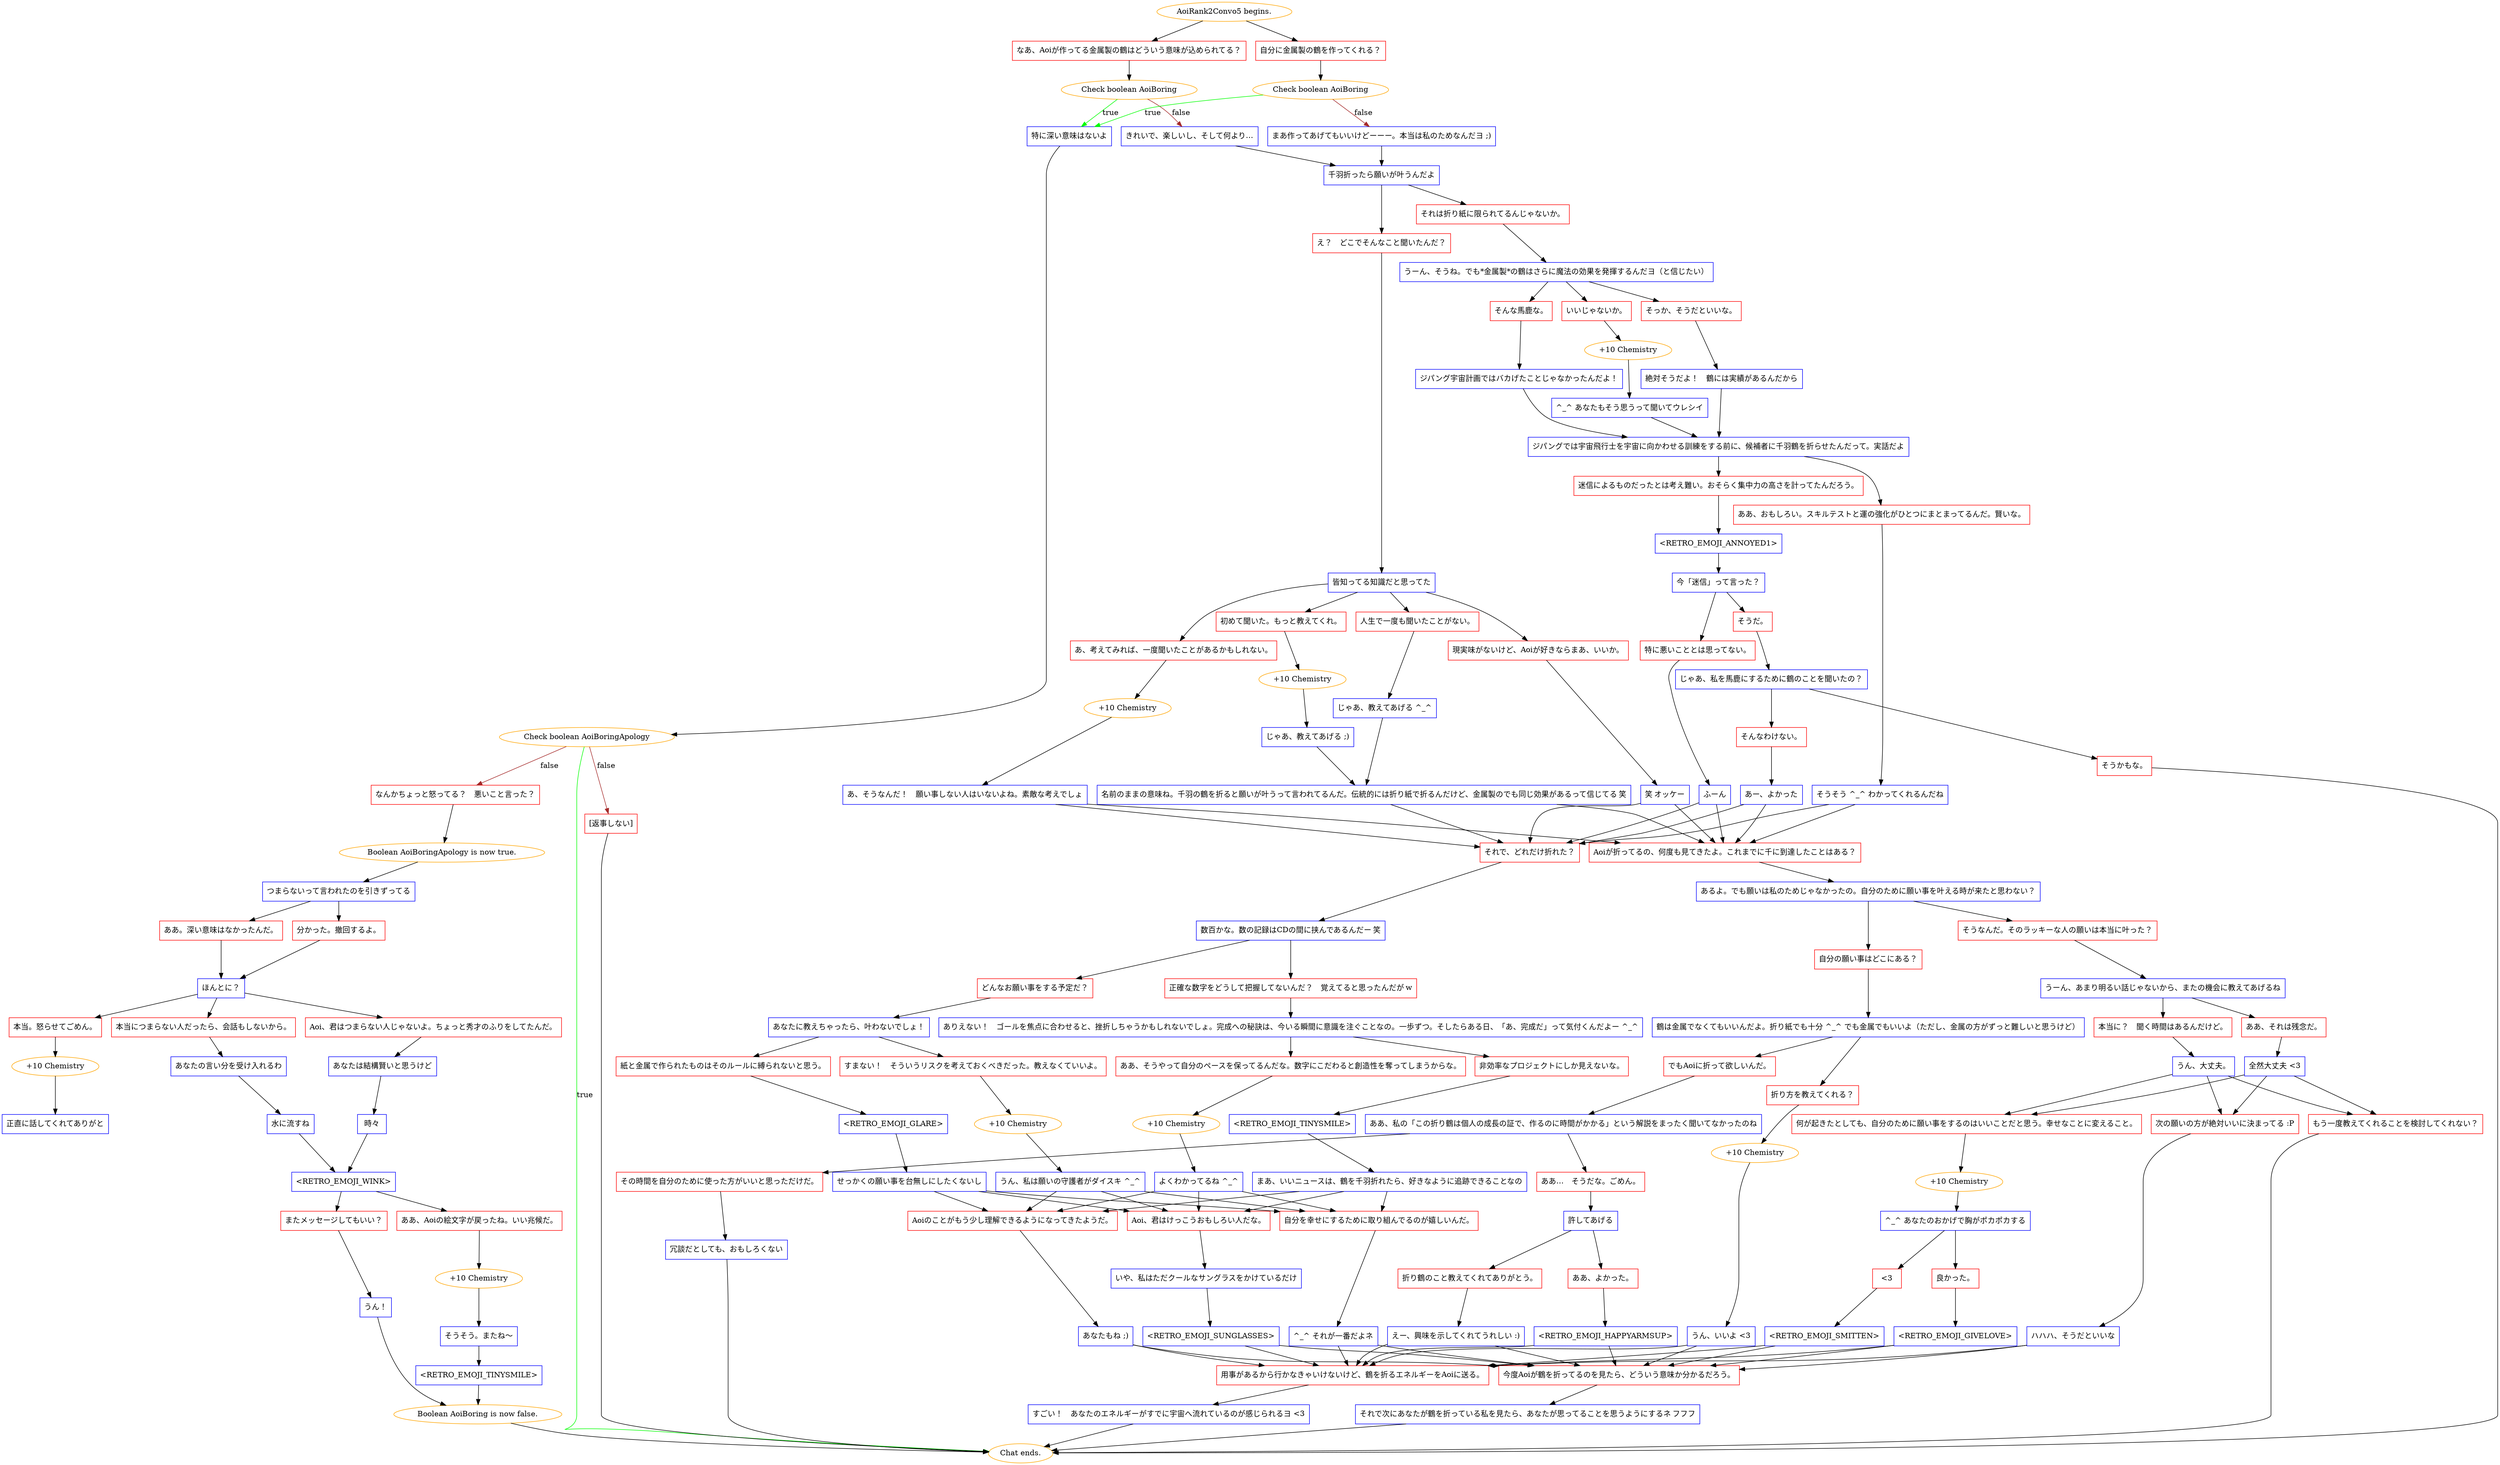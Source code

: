digraph {
	"AoiRank2Convo5 begins." [color=orange];
		"AoiRank2Convo5 begins." -> j1850105884;
		"AoiRank2Convo5 begins." -> j587621495;
	j1850105884 [label="なあ、Aoiが作ってる金属製の鶴はどういう意味が込められてる？",shape=box,color=red];
		j1850105884 -> j2372451672;
	j587621495 [label="自分に金属製の鶴を作ってくれる？",shape=box,color=red];
		j587621495 -> j1999737066;
	j2372451672 [label="Check boolean AoiBoring",color=orange];
		j2372451672 -> j3270038028 [label=true,color=green];
		j2372451672 -> j3833530892 [label=false,color=brown];
	j1999737066 [label="Check boolean AoiBoring",color=orange];
		j1999737066 -> j3270038028 [label=true,color=green];
		j1999737066 -> j2796669920 [label=false,color=brown];
	j3270038028 [label="特に深い意味はないよ",shape=box,color=blue];
		j3270038028 -> j1233631701;
	j3833530892 [label="きれいで、楽しいし、そして何より…",shape=box,color=blue];
		j3833530892 -> j801083758;
	j2796669920 [label="まあ作ってあげてもいいけどーーー。本当は私のためなんだヨ ;)",shape=box,color=blue];
		j2796669920 -> j801083758;
	j1233631701 [label="Check boolean AoiBoringApology",color=orange];
		j1233631701 -> "Chat ends." [label=true,color=green];
		j1233631701 -> j1902519784 [label=false,color=brown];
		j1233631701 -> j1196891432 [label=false,color=brown];
	j801083758 [label="千羽折ったら願いが叶うんだよ",shape=box,color=blue];
		j801083758 -> j3059549111;
		j801083758 -> j2123765808;
	"Chat ends." [color=orange];
	j1902519784 [label="なんかちょっと怒ってる？　悪いこと言った？",shape=box,color=red];
		j1902519784 -> j3544675125;
	j1196891432 [label="[返事しない]",shape=box,color=red];
		j1196891432 -> "Chat ends.";
	j3059549111 [label="それは折り紙に限られてるんじゃないか。",shape=box,color=red];
		j3059549111 -> j2721764894;
	j2123765808 [label="え？　どこでそんなこと聞いたんだ？",shape=box,color=red];
		j2123765808 -> j1441074198;
	j3544675125 [label="Boolean AoiBoringApology is now true.",color=orange];
		j3544675125 -> j339878605;
	j2721764894 [label="うーん、そうね。でも*金属製*の鶴はさらに魔法の効果を発揮するんだヨ（と信じたい）",shape=box,color=blue];
		j2721764894 -> j229104777;
		j2721764894 -> j3216522878;
		j2721764894 -> j1555791295;
	j1441074198 [label="皆知ってる知識だと思ってた",shape=box,color=blue];
		j1441074198 -> j3077918361;
		j1441074198 -> j3519496150;
		j1441074198 -> j2511338062;
		j1441074198 -> j1326104604;
	j339878605 [label="つまらないって言われたのを引きずってる",shape=box,color=blue];
		j339878605 -> j1488645793;
		j339878605 -> j3246052576;
	j229104777 [label="そっか、そうだといいな。",shape=box,color=red];
		j229104777 -> j4285308730;
	j3216522878 [label="いいじゃないか。",shape=box,color=red];
		j3216522878 -> j992590991;
	j1555791295 [label="そんな馬鹿な。",shape=box,color=red];
		j1555791295 -> j2131760492;
	j3077918361 [label="人生で一度も聞いたことがない。",shape=box,color=red];
		j3077918361 -> j1324991129;
	j3519496150 [label="初めて聞いた。もっと教えてくれ。",shape=box,color=red];
		j3519496150 -> j998994229;
	j2511338062 [label="あ、考えてみれば、一度聞いたことがあるかもしれない。",shape=box,color=red];
		j2511338062 -> j1246521826;
	j1326104604 [label="現実味がないけど、Aoiが好きならまあ、いいか。",shape=box,color=red];
		j1326104604 -> j172583970;
	j1488645793 [label="ああ。深い意味はなかったんだ。",shape=box,color=red];
		j1488645793 -> j1127138096;
	j3246052576 [label="分かった。撤回するよ。",shape=box,color=red];
		j3246052576 -> j1127138096;
	j4285308730 [label="絶対そうだよ！　鶴には実績があるんだから",shape=box,color=blue];
		j4285308730 -> j1955268175;
	j992590991 [label="+10 Chemistry",color=orange];
		j992590991 -> j3634117299;
	j2131760492 [label="ジパング宇宙計画ではバカげたことじゃなかったんだよ！",shape=box,color=blue];
		j2131760492 -> j1955268175;
	j1324991129 [label="じゃあ、教えてあげる ^_^",shape=box,color=blue];
		j1324991129 -> j2914266018;
	j998994229 [label="+10 Chemistry",color=orange];
		j998994229 -> j3388905990;
	j1246521826 [label="+10 Chemistry",color=orange];
		j1246521826 -> j2040817622;
	j172583970 [label="笑 オッケー",shape=box,color=blue];
		j172583970 -> j2503274339;
		j172583970 -> j1752253020;
	j1127138096 [label="ほんとに？",shape=box,color=blue];
		j1127138096 -> j2543921828;
		j1127138096 -> j4240884660;
		j1127138096 -> j367775485;
	j1955268175 [label="ジパングでは宇宙飛行士を宇宙に向かわせる訓練をする前に、候補者に千羽鶴を折らせたんだって。実話だよ",shape=box,color=blue];
		j1955268175 -> j670361726;
		j1955268175 -> j2038333390;
	j3634117299 [label="^_^ あなたもそう思うって聞いてウレシイ",shape=box,color=blue];
		j3634117299 -> j1955268175;
	j2914266018 [label="名前のままの意味ね。千羽の鶴を折ると願いが叶うって言われてるんだ。伝統的には折り紙で折るんだけど、金属製のでも同じ効果があるって信じてる 笑",shape=box,color=blue];
		j2914266018 -> j2503274339;
		j2914266018 -> j1752253020;
	j3388905990 [label="じゃあ、教えてあげる ;)",shape=box,color=blue];
		j3388905990 -> j2914266018;
	j2040817622 [label="あ、そうなんだ！　願い事しない人はいないよね。素敵な考えでしょ",shape=box,color=blue];
		j2040817622 -> j2503274339;
		j2040817622 -> j1752253020;
	j2503274339 [label="それで、どれだけ折れた？",shape=box,color=red];
		j2503274339 -> j1104142024;
	j1752253020 [label="Aoiが折ってるの、何度も見てきたよ。これまでに千に到達したことはある？",shape=box,color=red];
		j1752253020 -> j2451942959;
	j2543921828 [label="本当。怒らせてごめん。",shape=box,color=red];
		j2543921828 -> j3778005687;
	j4240884660 [label="Aoi、君はつまらない人じゃないよ。ちょっと秀才のふりをしてたんだ。",shape=box,color=red];
		j4240884660 -> j999792842;
	j367775485 [label="本当につまらない人だったら、会話もしないから。",shape=box,color=red];
		j367775485 -> j23167703;
	j670361726 [label="迷信によるものだったとは考え難い。おそらく集中力の高さを計ってたんだろう。",shape=box,color=red];
		j670361726 -> j2907510829;
	j2038333390 [label="ああ、おもしろい。スキルテストと運の強化がひとつにまとまってるんだ。賢いな。",shape=box,color=red];
		j2038333390 -> j2252138898;
	j1104142024 [label="数百かな。数の記録はCDの間に挟んであるんだー 笑",shape=box,color=blue];
		j1104142024 -> j1269769931;
		j1104142024 -> j1044243371;
	j2451942959 [label="あるよ。でも願いは私のためじゃなかったの。自分のために願い事を叶える時が来たと思わない？",shape=box,color=blue];
		j2451942959 -> j611931500;
		j2451942959 -> j634100004;
	j3778005687 [label="+10 Chemistry",color=orange];
		j3778005687 -> j1193231939;
	j999792842 [label="あなたは結構賢いと思うけど",shape=box,color=blue];
		j999792842 -> j2870888867;
	j23167703 [label="あなたの言い分を受け入れるわ",shape=box,color=blue];
		j23167703 -> j506447280;
	j2907510829 [label="<RETRO_EMOJI_ANNOYED1>",shape=box,color=blue];
		j2907510829 -> j4234122806;
	j2252138898 [label="そうそう ^_^ わかってくれるんだね",shape=box,color=blue];
		j2252138898 -> j2503274339;
		j2252138898 -> j1752253020;
	j1269769931 [label="正確な数字をどうして把握してないんだ？　覚えてると思ったんだが w",shape=box,color=red];
		j1269769931 -> j3960689836;
	j1044243371 [label="どんなお願い事をする予定だ？",shape=box,color=red];
		j1044243371 -> j1866697836;
	j611931500 [label="そうなんだ。そのラッキーな人の願いは本当に叶った？",shape=box,color=red];
		j611931500 -> j2340202234;
	j634100004 [label="自分の願い事はどこにある？",shape=box,color=red];
		j634100004 -> j853554782;
	j1193231939 [label="正直に話してくれてありがと",shape=box,color=blue];
	j2870888867 [label="時々",shape=box,color=blue];
		j2870888867 -> j2452464820;
	j506447280 [label="水に流すね",shape=box,color=blue];
		j506447280 -> j2452464820;
	j4234122806 [label="今「迷信」って言った？",shape=box,color=blue];
		j4234122806 -> j1791176662;
		j4234122806 -> j1620339486;
	j3960689836 [label="ありえない！　ゴールを焦点に合わせると、挫折しちゃうかもしれないでしょ。完成への秘訣は、今いる瞬間に意識を注ぐことなの。一歩ずつ。そしたらある日、「あ、完成だ」って気付くんだよー ^_^",shape=box,color=blue];
		j3960689836 -> j3881718987;
		j3960689836 -> j3466004432;
	j1866697836 [label="あなたに教えちゃったら、叶わないでしょ！",shape=box,color=blue];
		j1866697836 -> j1557030680;
		j1866697836 -> j63033727;
	j2340202234 [label="うーん、あまり明るい話じゃないから、またの機会に教えてあげるね",shape=box,color=blue];
		j2340202234 -> j227871139;
		j2340202234 -> j929008142;
	j853554782 [label="鶴は金属でなくてもいいんだよ。折り紙でも十分 ^_^ でも金属でもいいよ（ただし、金属の方がずっと難しいと思うけど）",shape=box,color=blue];
		j853554782 -> j3981984672;
		j853554782 -> j3043723332;
	j2452464820 [label="<RETRO_EMOJI_WINK>",shape=box,color=blue];
		j2452464820 -> j784468735;
		j2452464820 -> j328350297;
	j1791176662 [label="そうだ。",shape=box,color=red];
		j1791176662 -> j3459081750;
	j1620339486 [label="特に悪いこととは思ってない。",shape=box,color=red];
		j1620339486 -> j3130796587;
	j3881718987 [label="ああ、そうやって自分のペースを保ってるんだな。数字にこだわると創造性を奪ってしまうからな。",shape=box,color=red];
		j3881718987 -> j2776770004;
	j3466004432 [label="非効率なプロジェクトにしか見えないな。",shape=box,color=red];
		j3466004432 -> j1686553813;
	j1557030680 [label="すまない！　そういうリスクを考えておくべきだった。教えなくていいよ。",shape=box,color=red];
		j1557030680 -> j3345978619;
	j63033727 [label="紙と金属で作られたものはそのルールに縛られないと思う。",shape=box,color=red];
		j63033727 -> j1108525968;
	j227871139 [label="ああ、それは残念だ。",shape=box,color=red];
		j227871139 -> j1040022470;
	j929008142 [label="本当に？　聞く時間はあるんだけど。",shape=box,color=red];
		j929008142 -> j67556047;
	j3981984672 [label="折り方を教えてくれる？",shape=box,color=red];
		j3981984672 -> j1980485060;
	j3043723332 [label="でもAoiに折って欲しいんだ。",shape=box,color=red];
		j3043723332 -> j1253327993;
	j784468735 [label="またメッセージしてもいい？",shape=box,color=red];
		j784468735 -> j4243391782;
	j328350297 [label="ああ、Aoiの絵文字が戻ったね。いい兆候だ。",shape=box,color=red];
		j328350297 -> j259490851;
	j3459081750 [label="じゃあ、私を馬鹿にするために鶴のことを聞いたの？",shape=box,color=blue];
		j3459081750 -> j3413467506;
		j3459081750 -> j276963740;
	j3130796587 [label="ふーん",shape=box,color=blue];
		j3130796587 -> j2503274339;
		j3130796587 -> j1752253020;
	j2776770004 [label="+10 Chemistry",color=orange];
		j2776770004 -> j3205185365;
	j1686553813 [label="<RETRO_EMOJI_TINYSMILE>",shape=box,color=blue];
		j1686553813 -> j923745876;
	j3345978619 [label="+10 Chemistry",color=orange];
		j3345978619 -> j2646153570;
	j1108525968 [label="<RETRO_EMOJI_GLARE>",shape=box,color=blue];
		j1108525968 -> j3764934611;
	j1040022470 [label="全然大丈夫 <3",shape=box,color=blue];
		j1040022470 -> j642123212;
		j1040022470 -> j506814772;
		j1040022470 -> j731985204;
	j67556047 [label="うん、大丈夫。",shape=box,color=blue];
		j67556047 -> j642123212;
		j67556047 -> j506814772;
		j67556047 -> j731985204;
	j1980485060 [label="+10 Chemistry",color=orange];
		j1980485060 -> j2740182064;
	j1253327993 [label="ああ、私の「この折り鶴は個人の成長の証で、作るのに時間がかかる」という解説をまったく聞いてなかったのね",shape=box,color=blue];
		j1253327993 -> j2182769309;
		j1253327993 -> j938849929;
	j4243391782 [label="うん！",shape=box,color=blue];
		j4243391782 -> j2581611291;
	j259490851 [label="+10 Chemistry",color=orange];
		j259490851 -> j308285308;
	j3413467506 [label="そうかもな。",shape=box,color=red];
		j3413467506 -> "Chat ends.";
	j276963740 [label="そんなわけない。",shape=box,color=red];
		j276963740 -> j1235238053;
	j3205185365 [label="よくわかってるね ^_^",shape=box,color=blue];
		j3205185365 -> j2836610982;
		j3205185365 -> j3300692090;
		j3205185365 -> j2215980043;
	j923745876 [label="まあ、いいニュースは、鶴を千羽折れたら、好きなように追跡できることなの",shape=box,color=blue];
		j923745876 -> j2836610982;
		j923745876 -> j3300692090;
		j923745876 -> j2215980043;
	j2646153570 [label="うん、私は願いの守護者がダイスキ ^_^",shape=box,color=blue];
		j2646153570 -> j2836610982;
		j2646153570 -> j3300692090;
		j2646153570 -> j2215980043;
	j3764934611 [label="せっかくの願い事を台無しにしたくないし",shape=box,color=blue];
		j3764934611 -> j2836610982;
		j3764934611 -> j3300692090;
		j3764934611 -> j2215980043;
	j642123212 [label="次の願いの方が絶対いいに決まってる :P",shape=box,color=red];
		j642123212 -> j1013333306;
	j506814772 [label="何が起きたとしても、自分のために願い事をするのはいいことだと思う。幸せなことに変えること。",shape=box,color=red];
		j506814772 -> j3740651630;
	j731985204 [label="もう一度教えてくれることを検討してくれない？",shape=box,color=red];
		j731985204 -> "Chat ends.";
	j2740182064 [label="うん、いいよ <3",shape=box,color=blue];
		j2740182064 -> j540454044;
		j2740182064 -> j3507363109;
	j2182769309 [label="その時間を自分のために使った方がいいと思っただけだ。",shape=box,color=red];
		j2182769309 -> j656605200;
	j938849929 [label="ああ…　そうだな。ごめん。",shape=box,color=red];
		j938849929 -> j2374887041;
	j2581611291 [label="Boolean AoiBoring is now false.",color=orange];
		j2581611291 -> "Chat ends.";
	j308285308 [label="そうそう。またね～",shape=box,color=blue];
		j308285308 -> j153386734;
	j1235238053 [label="あー、よかった",shape=box,color=blue];
		j1235238053 -> j2503274339;
		j1235238053 -> j1752253020;
	j2836610982 [label="Aoiのことがもう少し理解できるようになってきたようだ。",shape=box,color=red];
		j2836610982 -> j2666249320;
	j3300692090 [label="Aoi、君はけっこうおもしろい人だな。",shape=box,color=red];
		j3300692090 -> j3407330592;
	j2215980043 [label="自分を幸せにするために取り組んでるのが嬉しいんだ。",shape=box,color=red];
		j2215980043 -> j1737204865;
	j1013333306 [label="ハハハ、そうだといいな",shape=box,color=blue];
		j1013333306 -> j540454044;
		j1013333306 -> j3507363109;
	j3740651630 [label="+10 Chemistry",color=orange];
		j3740651630 -> j3147308458;
	j540454044 [label="今度Aoiが鶴を折ってるのを見たら、どういう意味か分かるだろう。",shape=box,color=red];
		j540454044 -> j3674731349;
	j3507363109 [label="用事があるから行かなきゃいけないけど、鶴を折るエネルギーをAoiに送る。",shape=box,color=red];
		j3507363109 -> j3191912739;
	j656605200 [label="冗談だとしても、おもしろくない",shape=box,color=blue];
		j656605200 -> "Chat ends.";
	j2374887041 [label="許してあげる",shape=box,color=blue];
		j2374887041 -> j3093674120;
		j2374887041 -> j175425716;
	j153386734 [label="<RETRO_EMOJI_TINYSMILE>",shape=box,color=blue];
		j153386734 -> j2581611291;
	j2666249320 [label="あなたもね ;)",shape=box,color=blue];
		j2666249320 -> j540454044;
		j2666249320 -> j3507363109;
	j3407330592 [label="いや、私はただクールなサングラスをかけているだけ",shape=box,color=blue];
		j3407330592 -> j184961436;
	j1737204865 [label="^_^ それが一番だよネ",shape=box,color=blue];
		j1737204865 -> j540454044;
		j1737204865 -> j3507363109;
	j3147308458 [label="^_^ あなたのおかげで胸がポカポカする",shape=box,color=blue];
		j3147308458 -> j262458791;
		j3147308458 -> j2199581515;
	j3674731349 [label="それで次にあなたが鶴を折っている私を見たら、あなたが思ってることを思うようにするネ フフフ",shape=box,color=blue];
		j3674731349 -> "Chat ends.";
	j3191912739 [label="すごい！　あなたのエネルギーがすでに宇宙へ流れているのが感じられるヨ <3",shape=box,color=blue];
		j3191912739 -> "Chat ends.";
	j3093674120 [label="折り鶴のこと教えてくれてありがとう。",shape=box,color=red];
		j3093674120 -> j1175539661;
	j175425716 [label="ああ、よかった。",shape=box,color=red];
		j175425716 -> j2333387811;
	j184961436 [label="<RETRO_EMOJI_SUNGLASSES>",shape=box,color=blue];
		j184961436 -> j540454044;
		j184961436 -> j3507363109;
	j262458791 [label="良かった。",shape=box,color=red];
		j262458791 -> j1818811614;
	j2199581515 [label="<3",shape=box,color=red];
		j2199581515 -> j2264621764;
	j1175539661 [label="えー、興味を示してくれてうれしい :)",shape=box,color=blue];
		j1175539661 -> j540454044;
		j1175539661 -> j3507363109;
	j2333387811 [label="<RETRO_EMOJI_HAPPYARMSUP>",shape=box,color=blue];
		j2333387811 -> j540454044;
		j2333387811 -> j3507363109;
	j1818811614 [label="<RETRO_EMOJI_GIVELOVE>",shape=box,color=blue];
		j1818811614 -> j540454044;
		j1818811614 -> j3507363109;
	j2264621764 [label="<RETRO_EMOJI_SMITTEN>",shape=box,color=blue];
		j2264621764 -> j540454044;
		j2264621764 -> j3507363109;
}